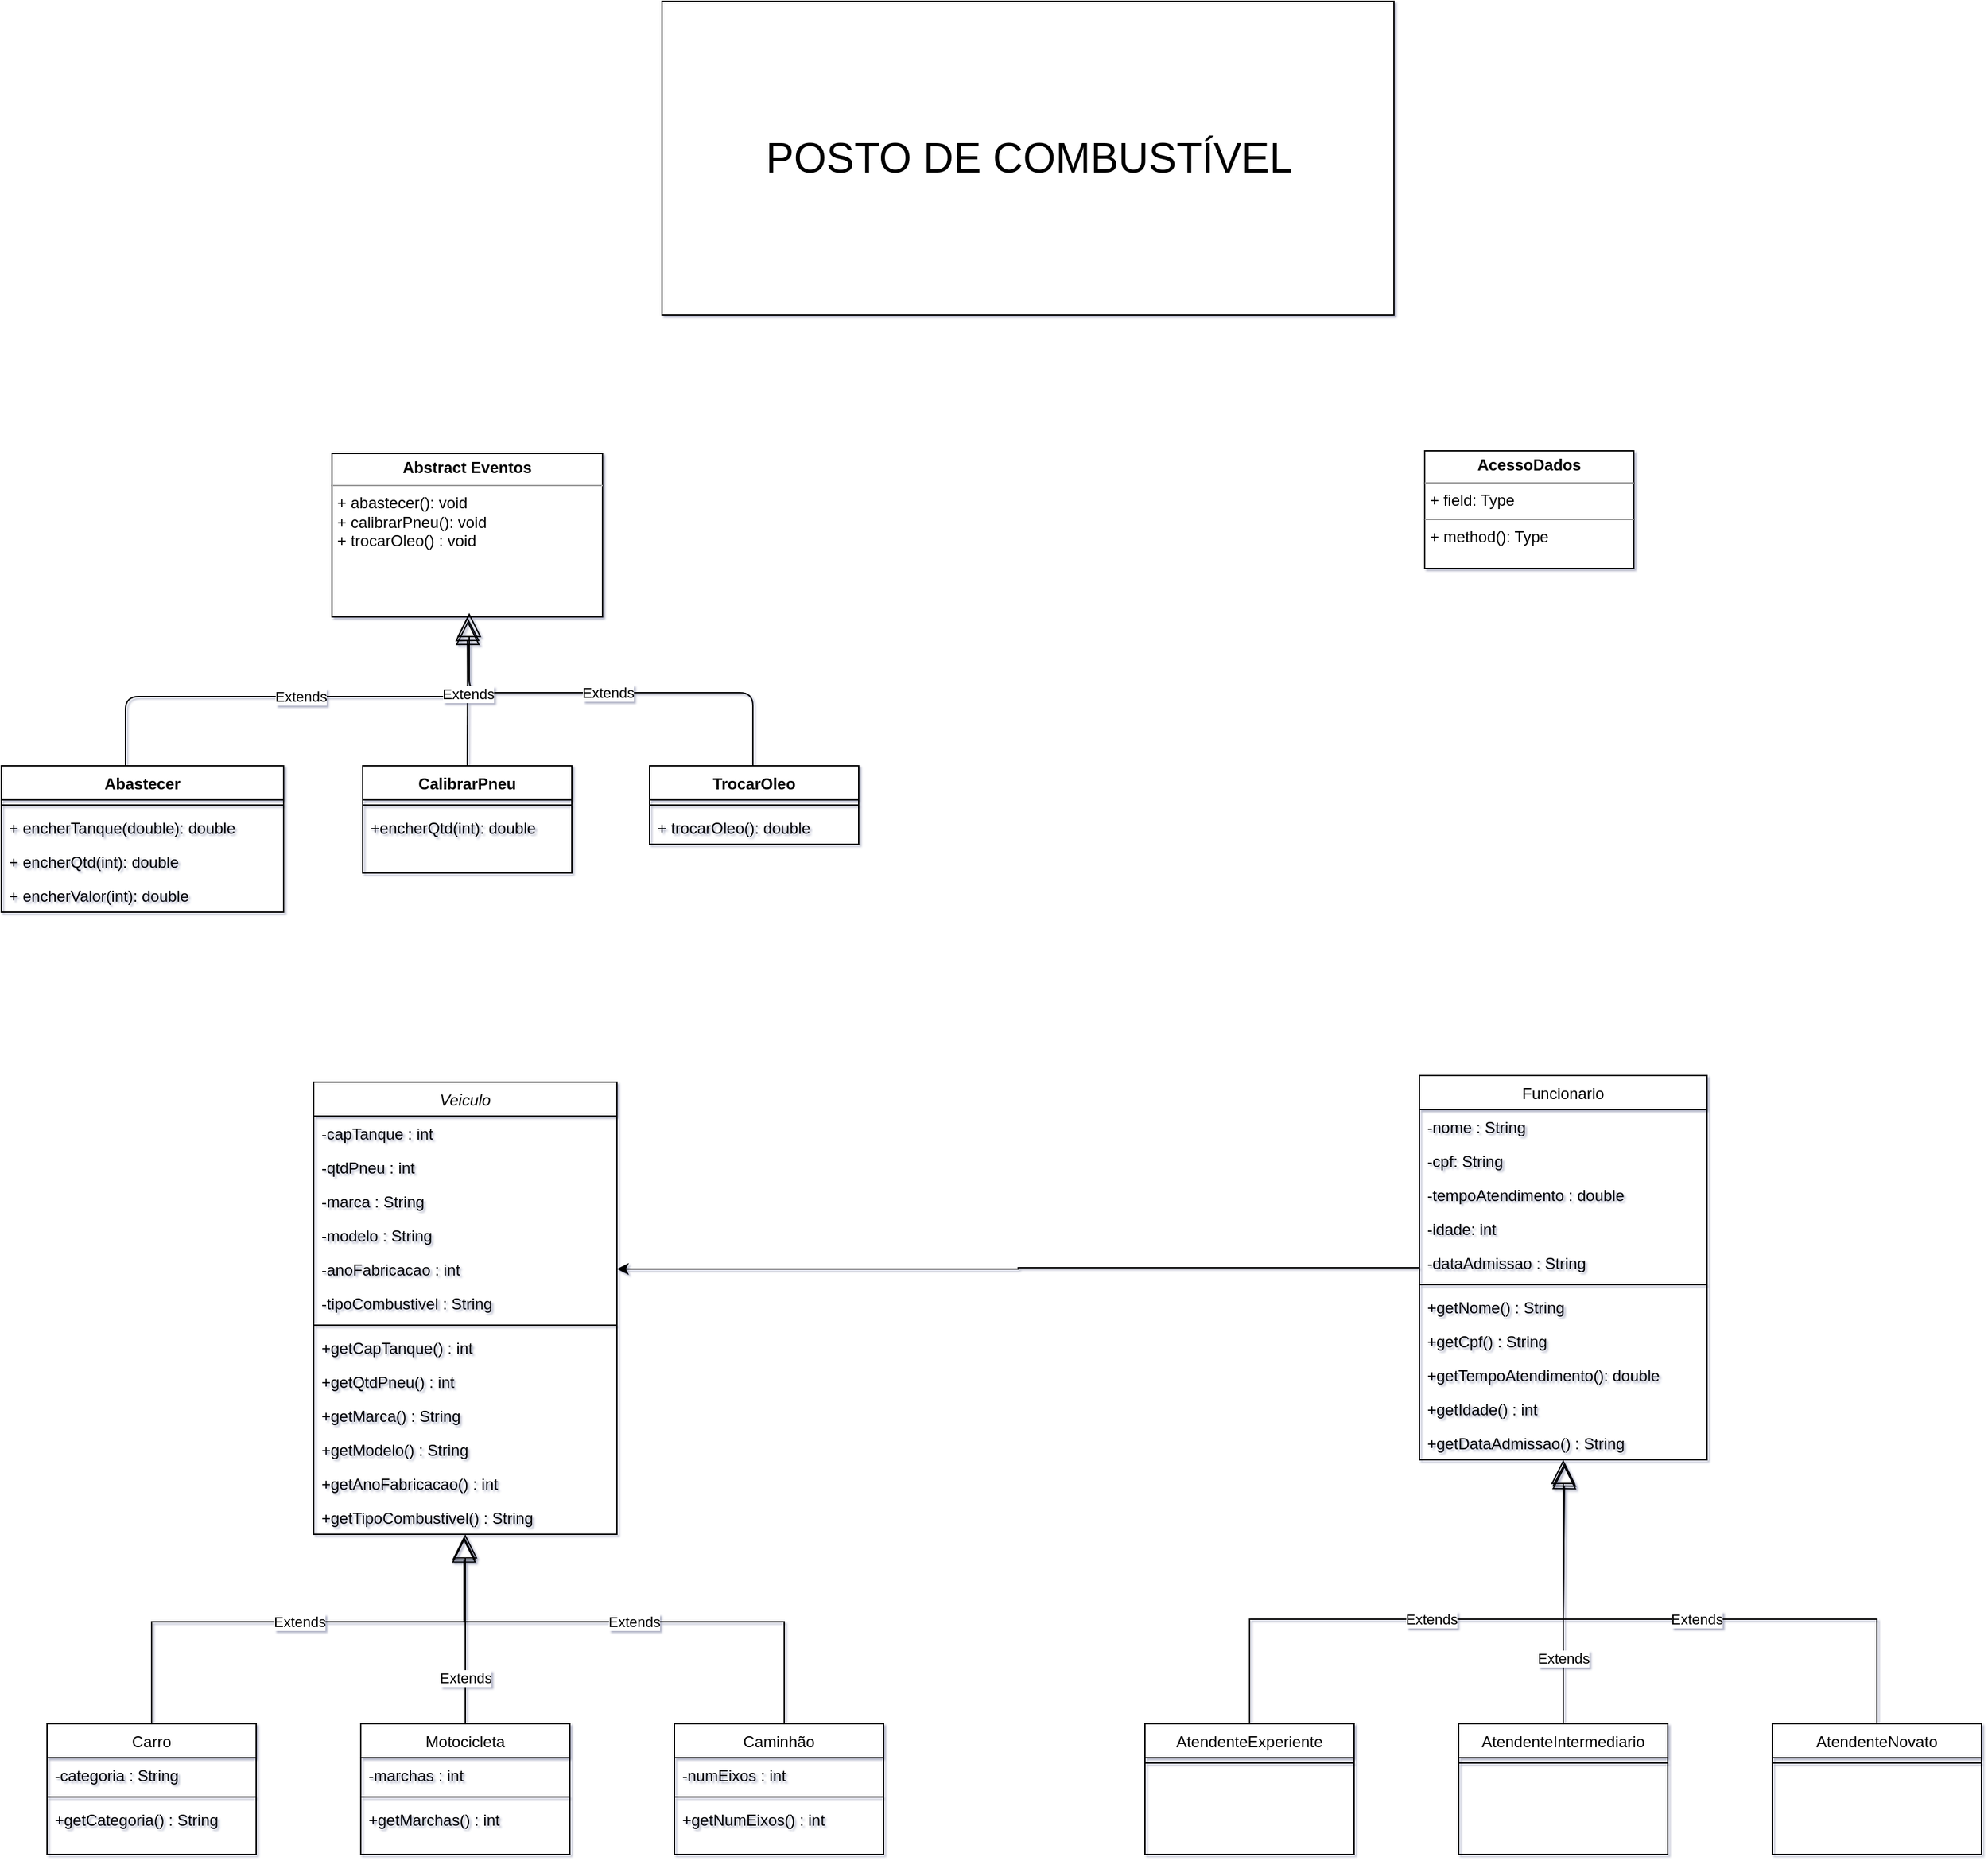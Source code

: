 <mxfile version="13.4.2" type="device"><diagram id="C5RBs43oDa-KdzZeNtuy" name="Page-1"><mxGraphModel dx="1708" dy="3274" grid="0" gridSize="10" guides="1" tooltips="1" connect="1" arrows="1" fold="1" page="1" pageScale="1" pageWidth="827" pageHeight="1169" math="0" shadow="1"><root><mxCell id="WIyWlLk6GJQsqaUBKTNV-0"/><mxCell id="WIyWlLk6GJQsqaUBKTNV-1" parent="WIyWlLk6GJQsqaUBKTNV-0"/><mxCell id="3dAM6gRLRtSA5m9t7RRt-65" style="edgeStyle=orthogonalEdgeStyle;rounded=0;orthogonalLoop=1;jettySize=auto;html=1;entryX=1;entryY=0.5;entryDx=0;entryDy=0;" parent="WIyWlLk6GJQsqaUBKTNV-1" source="zkfFHV4jXpPFQw0GAbJ--17" target="zkfFHV4jXpPFQw0GAbJ--3" edge="1"><mxGeometry relative="1" as="geometry"/></mxCell><mxCell id="3dAM6gRLRtSA5m9t7RRt-58" value="Extends" style="endArrow=block;endSize=16;endFill=0;html=1;rounded=0;exitX=0.5;exitY=0;exitDx=0;exitDy=0;" parent="WIyWlLk6GJQsqaUBKTNV-1" source="3dAM6gRLRtSA5m9t7RRt-44" edge="1"><mxGeometry width="160" relative="1" as="geometry"><mxPoint x="974" y="-788" as="sourcePoint"/><mxPoint x="1235" y="-876" as="targetPoint"/><Array as="points"><mxPoint x="994" y="-758"/><mxPoint x="1234" y="-758"/></Array></mxGeometry></mxCell><mxCell id="3dAM6gRLRtSA5m9t7RRt-59" value="Extends" style="endArrow=block;endSize=16;endFill=0;html=1;rounded=0;exitX=0.5;exitY=0;exitDx=0;exitDy=0;" parent="WIyWlLk6GJQsqaUBKTNV-1" source="3dAM6gRLRtSA5m9t7RRt-48" edge="1"><mxGeometry x="-0.01" width="160" relative="1" as="geometry"><mxPoint x="984" y="-678" as="sourcePoint"/><mxPoint x="1235" y="-878" as="targetPoint"/><Array as="points"><mxPoint x="1474" y="-758"/><mxPoint x="1234" y="-758"/></Array><mxPoint as="offset"/></mxGeometry></mxCell><mxCell id="3dAM6gRLRtSA5m9t7RRt-60" value="Extends" style="endArrow=block;endSize=16;endFill=0;html=1;exitX=0.5;exitY=0;exitDx=0;exitDy=0;" parent="WIyWlLk6GJQsqaUBKTNV-1" source="3dAM6gRLRtSA5m9t7RRt-52" target="3dAM6gRLRtSA5m9t7RRt-43" edge="1"><mxGeometry x="-0.5" width="160" relative="1" as="geometry"><mxPoint x="1094" y="-778" as="sourcePoint"/><mxPoint x="1234" y="-838" as="targetPoint"/><mxPoint as="offset"/></mxGeometry></mxCell><mxCell id="3dAM6gRLRtSA5m9t7RRt-61" value="Extends" style="endArrow=block;endSize=16;endFill=0;html=1;rounded=0;exitX=0.5;exitY=0;exitDx=0;exitDy=0;" parent="WIyWlLk6GJQsqaUBKTNV-1" source="zkfFHV4jXpPFQw0GAbJ--13" target="_nYiudS17DPLY4J2O9xs-403" edge="1"><mxGeometry x="-0.518" width="160" relative="1" as="geometry"><mxPoint x="284" y="-758" as="sourcePoint"/><mxPoint x="374" y="-828" as="targetPoint"/><mxPoint as="offset"/></mxGeometry></mxCell><mxCell id="3dAM6gRLRtSA5m9t7RRt-48" value="AtendenteNovato" style="swimlane;fontStyle=0;align=center;verticalAlign=top;childLayout=stackLayout;horizontal=1;startSize=26;horizontalStack=0;resizeParent=1;resizeLast=0;collapsible=1;marginBottom=0;rounded=0;shadow=0;strokeWidth=1;" parent="WIyWlLk6GJQsqaUBKTNV-1" vertex="1"><mxGeometry x="1394" y="-678" width="160" height="100" as="geometry"><mxRectangle x="340" y="380" width="170" height="26" as="alternateBounds"/></mxGeometry></mxCell><mxCell id="3dAM6gRLRtSA5m9t7RRt-50" value="" style="line;html=1;strokeWidth=1;align=left;verticalAlign=middle;spacingTop=-1;spacingLeft=3;spacingRight=3;rotatable=0;labelPosition=right;points=[];portConstraint=eastwest;" parent="3dAM6gRLRtSA5m9t7RRt-48" vertex="1"><mxGeometry y="26" width="160" height="8" as="geometry"/></mxCell><mxCell id="3dAM6gRLRtSA5m9t7RRt-52" value="AtendenteIntermediario" style="swimlane;fontStyle=0;align=center;verticalAlign=top;childLayout=stackLayout;horizontal=1;startSize=26;horizontalStack=0;resizeParent=1;resizeLast=0;collapsible=1;marginBottom=0;rounded=0;shadow=0;strokeWidth=1;" parent="WIyWlLk6GJQsqaUBKTNV-1" vertex="1"><mxGeometry x="1154" y="-678" width="160" height="100" as="geometry"><mxRectangle x="340" y="380" width="170" height="26" as="alternateBounds"/></mxGeometry></mxCell><mxCell id="3dAM6gRLRtSA5m9t7RRt-54" value="" style="line;html=1;strokeWidth=1;align=left;verticalAlign=middle;spacingTop=-1;spacingLeft=3;spacingRight=3;rotatable=0;labelPosition=right;points=[];portConstraint=eastwest;" parent="3dAM6gRLRtSA5m9t7RRt-52" vertex="1"><mxGeometry y="26" width="160" height="8" as="geometry"/></mxCell><mxCell id="3dAM6gRLRtSA5m9t7RRt-44" value="AtendenteExperiente" style="swimlane;fontStyle=0;align=center;verticalAlign=top;childLayout=stackLayout;horizontal=1;startSize=26;horizontalStack=0;resizeParent=1;resizeLast=0;collapsible=1;marginBottom=0;rounded=0;shadow=0;strokeWidth=1;" parent="WIyWlLk6GJQsqaUBKTNV-1" vertex="1"><mxGeometry x="914" y="-678" width="160" height="100" as="geometry"><mxRectangle x="130" y="380" width="160" height="26" as="alternateBounds"/></mxGeometry></mxCell><mxCell id="3dAM6gRLRtSA5m9t7RRt-46" value="" style="line;html=1;strokeWidth=1;align=left;verticalAlign=middle;spacingTop=-1;spacingLeft=3;spacingRight=3;rotatable=0;labelPosition=right;points=[];portConstraint=eastwest;" parent="3dAM6gRLRtSA5m9t7RRt-44" vertex="1"><mxGeometry y="26" width="160" height="8" as="geometry"/></mxCell><mxCell id="zkfFHV4jXpPFQw0GAbJ--13" value="Motocicleta" style="swimlane;fontStyle=0;align=center;verticalAlign=top;childLayout=stackLayout;horizontal=1;startSize=26;horizontalStack=0;resizeParent=1;resizeLast=0;collapsible=1;marginBottom=0;rounded=0;shadow=0;strokeWidth=1;" parent="WIyWlLk6GJQsqaUBKTNV-1" vertex="1"><mxGeometry x="314" y="-678" width="160" height="100" as="geometry"><mxRectangle x="340" y="380" width="170" height="26" as="alternateBounds"/></mxGeometry></mxCell><mxCell id="zkfFHV4jXpPFQw0GAbJ--14" value="-marchas : int" style="text;align=left;verticalAlign=top;spacingLeft=4;spacingRight=4;overflow=hidden;rotatable=0;points=[[0,0.5],[1,0.5]];portConstraint=eastwest;" parent="zkfFHV4jXpPFQw0GAbJ--13" vertex="1"><mxGeometry y="26" width="160" height="26" as="geometry"/></mxCell><mxCell id="zkfFHV4jXpPFQw0GAbJ--15" value="" style="line;html=1;strokeWidth=1;align=left;verticalAlign=middle;spacingTop=-1;spacingLeft=3;spacingRight=3;rotatable=0;labelPosition=right;points=[];portConstraint=eastwest;" parent="zkfFHV4jXpPFQw0GAbJ--13" vertex="1"><mxGeometry y="52" width="160" height="8" as="geometry"/></mxCell><mxCell id="3dAM6gRLRtSA5m9t7RRt-36" value="+getMarchas() : int" style="text;align=left;verticalAlign=top;spacingLeft=4;spacingRight=4;overflow=hidden;rotatable=0;points=[[0,0.5],[1,0.5]];portConstraint=eastwest;fontStyle=0" parent="zkfFHV4jXpPFQw0GAbJ--13" vertex="1"><mxGeometry y="60" width="160" height="26" as="geometry"/></mxCell><mxCell id="3dAM6gRLRtSA5m9t7RRt-0" value="Caminhão" style="swimlane;fontStyle=0;align=center;verticalAlign=top;childLayout=stackLayout;horizontal=1;startSize=26;horizontalStack=0;resizeParent=1;resizeLast=0;collapsible=1;marginBottom=0;rounded=0;shadow=0;strokeWidth=1;" parent="WIyWlLk6GJQsqaUBKTNV-1" vertex="1"><mxGeometry x="554" y="-678" width="160" height="100" as="geometry"><mxRectangle x="340" y="380" width="170" height="26" as="alternateBounds"/></mxGeometry></mxCell><mxCell id="3dAM6gRLRtSA5m9t7RRt-1" value="-numEixos : int" style="text;align=left;verticalAlign=top;spacingLeft=4;spacingRight=4;overflow=hidden;rotatable=0;points=[[0,0.5],[1,0.5]];portConstraint=eastwest;" parent="3dAM6gRLRtSA5m9t7RRt-0" vertex="1"><mxGeometry y="26" width="160" height="26" as="geometry"/></mxCell><mxCell id="3dAM6gRLRtSA5m9t7RRt-2" value="" style="line;html=1;strokeWidth=1;align=left;verticalAlign=middle;spacingTop=-1;spacingLeft=3;spacingRight=3;rotatable=0;labelPosition=right;points=[];portConstraint=eastwest;" parent="3dAM6gRLRtSA5m9t7RRt-0" vertex="1"><mxGeometry y="52" width="160" height="8" as="geometry"/></mxCell><mxCell id="3dAM6gRLRtSA5m9t7RRt-37" value="+getNumEixos() : int" style="text;align=left;verticalAlign=top;spacingLeft=4;spacingRight=4;overflow=hidden;rotatable=0;points=[[0,0.5],[1,0.5]];portConstraint=eastwest;fontStyle=0" parent="3dAM6gRLRtSA5m9t7RRt-0" vertex="1"><mxGeometry y="60" width="160" height="26" as="geometry"/></mxCell><mxCell id="zkfFHV4jXpPFQw0GAbJ--6" value="Carro" style="swimlane;fontStyle=0;align=center;verticalAlign=top;childLayout=stackLayout;horizontal=1;startSize=26;horizontalStack=0;resizeParent=1;resizeLast=0;collapsible=1;marginBottom=0;rounded=0;shadow=0;strokeWidth=1;" parent="WIyWlLk6GJQsqaUBKTNV-1" vertex="1"><mxGeometry x="74" y="-678" width="160" height="100" as="geometry"><mxRectangle x="130" y="380" width="160" height="26" as="alternateBounds"/></mxGeometry></mxCell><mxCell id="zkfFHV4jXpPFQw0GAbJ--7" value="-categoria : String" style="text;align=left;verticalAlign=top;spacingLeft=4;spacingRight=4;overflow=hidden;rotatable=0;points=[[0,0.5],[1,0.5]];portConstraint=eastwest;" parent="zkfFHV4jXpPFQw0GAbJ--6" vertex="1"><mxGeometry y="26" width="160" height="26" as="geometry"/></mxCell><mxCell id="zkfFHV4jXpPFQw0GAbJ--9" value="" style="line;html=1;strokeWidth=1;align=left;verticalAlign=middle;spacingTop=-1;spacingLeft=3;spacingRight=3;rotatable=0;labelPosition=right;points=[];portConstraint=eastwest;" parent="zkfFHV4jXpPFQw0GAbJ--6" vertex="1"><mxGeometry y="52" width="160" height="8" as="geometry"/></mxCell><mxCell id="zkfFHV4jXpPFQw0GAbJ--10" value="+getCategoria() : String" style="text;align=left;verticalAlign=top;spacingLeft=4;spacingRight=4;overflow=hidden;rotatable=0;points=[[0,0.5],[1,0.5]];portConstraint=eastwest;fontStyle=0" parent="zkfFHV4jXpPFQw0GAbJ--6" vertex="1"><mxGeometry y="60" width="160" height="26" as="geometry"/></mxCell><mxCell id="zkfFHV4jXpPFQw0GAbJ--0" value="Veiculo" style="swimlane;fontStyle=2;align=center;verticalAlign=top;childLayout=stackLayout;horizontal=1;startSize=26;horizontalStack=0;resizeParent=1;resizeLast=0;collapsible=1;marginBottom=0;rounded=0;shadow=0;strokeWidth=1;" parent="WIyWlLk6GJQsqaUBKTNV-1" vertex="1"><mxGeometry x="278" y="-1169" width="232" height="346" as="geometry"><mxRectangle x="230" y="140" width="160" height="26" as="alternateBounds"/></mxGeometry></mxCell><mxCell id="zkfFHV4jXpPFQw0GAbJ--1" value="-capTanque : int" style="text;align=left;verticalAlign=top;spacingLeft=4;spacingRight=4;overflow=hidden;rotatable=0;points=[[0,0.5],[1,0.5]];portConstraint=eastwest;" parent="zkfFHV4jXpPFQw0GAbJ--0" vertex="1"><mxGeometry y="26" width="232" height="26" as="geometry"/></mxCell><mxCell id="zkfFHV4jXpPFQw0GAbJ--2" value="-qtdPneu : int" style="text;align=left;verticalAlign=top;spacingLeft=4;spacingRight=4;overflow=hidden;rotatable=0;points=[[0,0.5],[1,0.5]];portConstraint=eastwest;rounded=0;shadow=0;html=0;" parent="zkfFHV4jXpPFQw0GAbJ--0" vertex="1"><mxGeometry y="52" width="232" height="26" as="geometry"/></mxCell><mxCell id="3dAM6gRLRtSA5m9t7RRt-27" value="-marca : String" style="text;align=left;verticalAlign=top;spacingLeft=4;spacingRight=4;overflow=hidden;rotatable=0;points=[[0,0.5],[1,0.5]];portConstraint=eastwest;rounded=0;shadow=0;html=0;" parent="zkfFHV4jXpPFQw0GAbJ--0" vertex="1"><mxGeometry y="78" width="232" height="26" as="geometry"/></mxCell><mxCell id="3dAM6gRLRtSA5m9t7RRt-28" value="-modelo : String" style="text;align=left;verticalAlign=top;spacingLeft=4;spacingRight=4;overflow=hidden;rotatable=0;points=[[0,0.5],[1,0.5]];portConstraint=eastwest;rounded=0;shadow=0;html=0;" parent="zkfFHV4jXpPFQw0GAbJ--0" vertex="1"><mxGeometry y="104" width="232" height="26" as="geometry"/></mxCell><mxCell id="zkfFHV4jXpPFQw0GAbJ--3" value="-anoFabricacao : int" style="text;align=left;verticalAlign=top;spacingLeft=4;spacingRight=4;overflow=hidden;rotatable=0;points=[[0,0.5],[1,0.5]];portConstraint=eastwest;rounded=0;shadow=0;html=0;" parent="zkfFHV4jXpPFQw0GAbJ--0" vertex="1"><mxGeometry y="130" width="232" height="26" as="geometry"/></mxCell><mxCell id="_nYiudS17DPLY4J2O9xs-404" value="-tipoCombustivel : String" style="text;align=left;verticalAlign=top;spacingLeft=4;spacingRight=4;overflow=hidden;rotatable=0;points=[[0,0.5],[1,0.5]];portConstraint=eastwest;rounded=0;shadow=0;html=0;" vertex="1" parent="zkfFHV4jXpPFQw0GAbJ--0"><mxGeometry y="156" width="232" height="26" as="geometry"/></mxCell><mxCell id="zkfFHV4jXpPFQw0GAbJ--4" value="" style="line;html=1;strokeWidth=1;align=left;verticalAlign=middle;spacingTop=-1;spacingLeft=3;spacingRight=3;rotatable=0;labelPosition=right;points=[];portConstraint=eastwest;" parent="zkfFHV4jXpPFQw0GAbJ--0" vertex="1"><mxGeometry y="182" width="232" height="8" as="geometry"/></mxCell><mxCell id="zkfFHV4jXpPFQw0GAbJ--5" value="+getCapTanque() : int" style="text;align=left;verticalAlign=top;spacingLeft=4;spacingRight=4;overflow=hidden;rotatable=0;points=[[0,0.5],[1,0.5]];portConstraint=eastwest;" parent="zkfFHV4jXpPFQw0GAbJ--0" vertex="1"><mxGeometry y="190" width="232" height="26" as="geometry"/></mxCell><mxCell id="3dAM6gRLRtSA5m9t7RRt-25" value="+getQtdPneu() : int" style="text;align=left;verticalAlign=top;spacingLeft=4;spacingRight=4;overflow=hidden;rotatable=0;points=[[0,0.5],[1,0.5]];portConstraint=eastwest;" parent="zkfFHV4jXpPFQw0GAbJ--0" vertex="1"><mxGeometry y="216" width="232" height="26" as="geometry"/></mxCell><mxCell id="3dAM6gRLRtSA5m9t7RRt-26" value="+getMarca() : String" style="text;align=left;verticalAlign=top;spacingLeft=4;spacingRight=4;overflow=hidden;rotatable=0;points=[[0,0.5],[1,0.5]];portConstraint=eastwest;" parent="zkfFHV4jXpPFQw0GAbJ--0" vertex="1"><mxGeometry y="242" width="232" height="26" as="geometry"/></mxCell><mxCell id="3dAM6gRLRtSA5m9t7RRt-29" value="+getModelo() : String" style="text;align=left;verticalAlign=top;spacingLeft=4;spacingRight=4;overflow=hidden;rotatable=0;points=[[0,0.5],[1,0.5]];portConstraint=eastwest;" parent="zkfFHV4jXpPFQw0GAbJ--0" vertex="1"><mxGeometry y="268" width="232" height="26" as="geometry"/></mxCell><mxCell id="3dAM6gRLRtSA5m9t7RRt-30" value="+getAnoFabricacao() : int" style="text;align=left;verticalAlign=top;spacingLeft=4;spacingRight=4;overflow=hidden;rotatable=0;points=[[0,0.5],[1,0.5]];portConstraint=eastwest;" parent="zkfFHV4jXpPFQw0GAbJ--0" vertex="1"><mxGeometry y="294" width="232" height="26" as="geometry"/></mxCell><mxCell id="_nYiudS17DPLY4J2O9xs-403" value="+getTipoCombustivel() : String" style="text;align=left;verticalAlign=top;spacingLeft=4;spacingRight=4;overflow=hidden;rotatable=0;points=[[0,0.5],[1,0.5]];portConstraint=eastwest;rounded=0;shadow=0;html=0;" vertex="1" parent="zkfFHV4jXpPFQw0GAbJ--0"><mxGeometry y="320" width="232" height="26" as="geometry"/></mxCell><mxCell id="_nYiudS17DPLY4J2O9xs-405" value="Extends" style="endArrow=block;endSize=16;endFill=0;html=1;exitX=0.5;exitY=0;exitDx=0;exitDy=0;entryX=0.496;entryY=1.058;entryDx=0;entryDy=0;entryPerimeter=0;rounded=0;" edge="1" parent="WIyWlLk6GJQsqaUBKTNV-1" source="zkfFHV4jXpPFQw0GAbJ--6" target="_nYiudS17DPLY4J2O9xs-403"><mxGeometry width="160" relative="1" as="geometry"><mxPoint x="123" y="-731" as="sourcePoint"/><mxPoint x="283" y="-731" as="targetPoint"/><Array as="points"><mxPoint x="154" y="-756"/><mxPoint x="393" y="-756"/></Array></mxGeometry></mxCell><mxCell id="_nYiudS17DPLY4J2O9xs-406" value="Extends" style="endArrow=block;endSize=16;endFill=0;html=1;exitX=0.5;exitY=0;exitDx=0;exitDy=0;entryX=0.496;entryY=1.122;entryDx=0;entryDy=0;entryPerimeter=0;rounded=0;" edge="1" parent="WIyWlLk6GJQsqaUBKTNV-1" target="_nYiudS17DPLY4J2O9xs-403"><mxGeometry width="160" relative="1" as="geometry"><mxPoint x="638.0" y="-678.0" as="sourcePoint"/><mxPoint x="877.072" y="-821.492" as="targetPoint"/><Array as="points"><mxPoint x="638" y="-756"/><mxPoint x="393" y="-756"/></Array></mxGeometry></mxCell><mxCell id="zkfFHV4jXpPFQw0GAbJ--17" value="Funcionario" style="swimlane;fontStyle=0;align=center;verticalAlign=top;childLayout=stackLayout;horizontal=1;startSize=26;horizontalStack=0;resizeParent=1;resizeLast=0;collapsible=1;marginBottom=0;rounded=0;shadow=0;strokeWidth=1;" parent="WIyWlLk6GJQsqaUBKTNV-1" vertex="1"><mxGeometry x="1124" y="-1174" width="220" height="294" as="geometry"><mxRectangle x="550" y="140" width="160" height="26" as="alternateBounds"/></mxGeometry></mxCell><mxCell id="zkfFHV4jXpPFQw0GAbJ--18" value="-nome : String" style="text;align=left;verticalAlign=top;spacingLeft=4;spacingRight=4;overflow=hidden;rotatable=0;points=[[0,0.5],[1,0.5]];portConstraint=eastwest;" parent="zkfFHV4jXpPFQw0GAbJ--17" vertex="1"><mxGeometry y="26" width="220" height="26" as="geometry"/></mxCell><mxCell id="zkfFHV4jXpPFQw0GAbJ--19" value="-cpf: String" style="text;align=left;verticalAlign=top;spacingLeft=4;spacingRight=4;overflow=hidden;rotatable=0;points=[[0,0.5],[1,0.5]];portConstraint=eastwest;rounded=0;shadow=0;html=0;" parent="zkfFHV4jXpPFQw0GAbJ--17" vertex="1"><mxGeometry y="52" width="220" height="26" as="geometry"/></mxCell><mxCell id="zkfFHV4jXpPFQw0GAbJ--20" value="-tempoAtendimento : double" style="text;align=left;verticalAlign=top;spacingLeft=4;spacingRight=4;overflow=hidden;rotatable=0;points=[[0,0.5],[1,0.5]];portConstraint=eastwest;rounded=0;shadow=0;html=0;" parent="zkfFHV4jXpPFQw0GAbJ--17" vertex="1"><mxGeometry y="78" width="220" height="26" as="geometry"/></mxCell><mxCell id="zkfFHV4jXpPFQw0GAbJ--21" value="-idade: int" style="text;align=left;verticalAlign=top;spacingLeft=4;spacingRight=4;overflow=hidden;rotatable=0;points=[[0,0.5],[1,0.5]];portConstraint=eastwest;rounded=0;shadow=0;html=0;" parent="zkfFHV4jXpPFQw0GAbJ--17" vertex="1"><mxGeometry y="104" width="220" height="26" as="geometry"/></mxCell><mxCell id="zkfFHV4jXpPFQw0GAbJ--22" value="-dataAdmissao : String" style="text;align=left;verticalAlign=top;spacingLeft=4;spacingRight=4;overflow=hidden;rotatable=0;points=[[0,0.5],[1,0.5]];portConstraint=eastwest;rounded=0;shadow=0;html=0;" parent="zkfFHV4jXpPFQw0GAbJ--17" vertex="1"><mxGeometry y="130" width="220" height="26" as="geometry"/></mxCell><mxCell id="zkfFHV4jXpPFQw0GAbJ--23" value="" style="line;html=1;strokeWidth=1;align=left;verticalAlign=middle;spacingTop=-1;spacingLeft=3;spacingRight=3;rotatable=0;labelPosition=right;points=[];portConstraint=eastwest;" parent="zkfFHV4jXpPFQw0GAbJ--17" vertex="1"><mxGeometry y="156" width="220" height="8" as="geometry"/></mxCell><mxCell id="zkfFHV4jXpPFQw0GAbJ--24" value="+getNome() : String" style="text;align=left;verticalAlign=top;spacingLeft=4;spacingRight=4;overflow=hidden;rotatable=0;points=[[0,0.5],[1,0.5]];portConstraint=eastwest;" parent="zkfFHV4jXpPFQw0GAbJ--17" vertex="1"><mxGeometry y="164" width="220" height="26" as="geometry"/></mxCell><mxCell id="zkfFHV4jXpPFQw0GAbJ--25" value="+getCpf() : String" style="text;align=left;verticalAlign=top;spacingLeft=4;spacingRight=4;overflow=hidden;rotatable=0;points=[[0,0.5],[1,0.5]];portConstraint=eastwest;" parent="zkfFHV4jXpPFQw0GAbJ--17" vertex="1"><mxGeometry y="190" width="220" height="26" as="geometry"/></mxCell><mxCell id="3dAM6gRLRtSA5m9t7RRt-41" value="+getTempoAtendimento(): double" style="text;align=left;verticalAlign=top;spacingLeft=4;spacingRight=4;overflow=hidden;rotatable=0;points=[[0,0.5],[1,0.5]];portConstraint=eastwest;" parent="zkfFHV4jXpPFQw0GAbJ--17" vertex="1"><mxGeometry y="216" width="220" height="26" as="geometry"/></mxCell><mxCell id="3dAM6gRLRtSA5m9t7RRt-42" value="+getIdade() : int" style="text;align=left;verticalAlign=top;spacingLeft=4;spacingRight=4;overflow=hidden;rotatable=0;points=[[0,0.5],[1,0.5]];portConstraint=eastwest;" parent="zkfFHV4jXpPFQw0GAbJ--17" vertex="1"><mxGeometry y="242" width="220" height="26" as="geometry"/></mxCell><mxCell id="3dAM6gRLRtSA5m9t7RRt-43" value="+getDataAdmissao() : String" style="text;align=left;verticalAlign=top;spacingLeft=4;spacingRight=4;overflow=hidden;rotatable=0;points=[[0,0.5],[1,0.5]];portConstraint=eastwest;" parent="zkfFHV4jXpPFQw0GAbJ--17" vertex="1"><mxGeometry y="268" width="220" height="26" as="geometry"/></mxCell><mxCell id="_nYiudS17DPLY4J2O9xs-421" value="&lt;p style=&quot;margin: 0px ; margin-top: 4px ; text-align: center&quot;&gt;&lt;b&gt;Abstract Eventos&lt;/b&gt;&lt;/p&gt;&lt;hr size=&quot;1&quot;&gt;&lt;p style=&quot;margin: 0px ; margin-left: 4px&quot;&gt;&lt;/p&gt;&lt;p style=&quot;margin: 0px 0px 0px 4px&quot;&gt;+ abastecer(): void&lt;br&gt;+ calibrarPneu(): void&lt;/p&gt;&lt;p style=&quot;margin: 0px 0px 0px 4px&quot;&gt;+ trocarOleo() : void&lt;/p&gt;" style="verticalAlign=top;align=left;overflow=fill;fontSize=12;fontFamily=Helvetica;html=1;" vertex="1" parent="WIyWlLk6GJQsqaUBKTNV-1"><mxGeometry x="292" y="-1650" width="207" height="125" as="geometry"/></mxCell><mxCell id="_nYiudS17DPLY4J2O9xs-446" value="&lt;font style=&quot;font-size: 32px&quot;&gt;POSTO DE COMBUSTÍVEL&lt;/font&gt;" style="html=1;" vertex="1" parent="WIyWlLk6GJQsqaUBKTNV-1"><mxGeometry x="544.5" y="-1996" width="560" height="240" as="geometry"/></mxCell><mxCell id="_nYiudS17DPLY4J2O9xs-447" value="Extends" style="endArrow=block;endSize=16;endFill=0;html=1;entryX=0.5;entryY=1;entryDx=0;entryDy=0;" edge="1" parent="WIyWlLk6GJQsqaUBKTNV-1" target="_nYiudS17DPLY4J2O9xs-421"><mxGeometry width="160" relative="1" as="geometry"><mxPoint x="134" y="-1408" as="sourcePoint"/><mxPoint x="396" y="-1438" as="targetPoint"/><Array as="points"><mxPoint x="134" y="-1408"/><mxPoint x="134" y="-1464"/><mxPoint x="396" y="-1464"/></Array></mxGeometry></mxCell><mxCell id="_nYiudS17DPLY4J2O9xs-448" value="Extends" style="endArrow=block;endSize=16;endFill=0;html=1;" edge="1" parent="WIyWlLk6GJQsqaUBKTNV-1"><mxGeometry width="160" relative="1" as="geometry"><mxPoint x="614" y="-1411" as="sourcePoint"/><mxPoint x="397" y="-1528" as="targetPoint"/><Array as="points"><mxPoint x="614" y="-1411"/><mxPoint x="614" y="-1467"/><mxPoint x="397" y="-1467"/></Array></mxGeometry></mxCell><mxCell id="_nYiudS17DPLY4J2O9xs-449" value="Extends" style="endArrow=block;endSize=16;endFill=0;html=1;exitX=0.5;exitY=0;exitDx=0;exitDy=0;" edge="1" parent="WIyWlLk6GJQsqaUBKTNV-1" source="_nYiudS17DPLY4J2O9xs-434"><mxGeometry width="160" relative="1" as="geometry"><mxPoint x="435" y="-1438" as="sourcePoint"/><mxPoint x="396" y="-1522" as="targetPoint"/></mxGeometry></mxCell><mxCell id="_nYiudS17DPLY4J2O9xs-434" value="CalibrarPneu" style="swimlane;fontStyle=1;align=center;verticalAlign=top;childLayout=stackLayout;horizontal=1;startSize=26;horizontalStack=0;resizeParent=1;resizeParentMax=0;resizeLast=0;collapsible=1;marginBottom=0;" vertex="1" parent="WIyWlLk6GJQsqaUBKTNV-1"><mxGeometry x="315.5" y="-1411" width="160" height="82" as="geometry"/></mxCell><mxCell id="_nYiudS17DPLY4J2O9xs-436" value="" style="line;strokeWidth=1;fillColor=none;align=left;verticalAlign=middle;spacingTop=-1;spacingLeft=3;spacingRight=3;rotatable=0;labelPosition=right;points=[];portConstraint=eastwest;" vertex="1" parent="_nYiudS17DPLY4J2O9xs-434"><mxGeometry y="26" width="160" height="8" as="geometry"/></mxCell><mxCell id="_nYiudS17DPLY4J2O9xs-437" value="+encherQtd(int): double" style="text;strokeColor=none;fillColor=none;align=left;verticalAlign=top;spacingLeft=4;spacingRight=4;overflow=hidden;rotatable=0;points=[[0,0.5],[1,0.5]];portConstraint=eastwest;" vertex="1" parent="_nYiudS17DPLY4J2O9xs-434"><mxGeometry y="34" width="160" height="48" as="geometry"/></mxCell><mxCell id="_nYiudS17DPLY4J2O9xs-438" value="TrocarOleo" style="swimlane;fontStyle=1;align=center;verticalAlign=top;childLayout=stackLayout;horizontal=1;startSize=26;horizontalStack=0;resizeParent=1;resizeParentMax=0;resizeLast=0;collapsible=1;marginBottom=0;" vertex="1" parent="WIyWlLk6GJQsqaUBKTNV-1"><mxGeometry x="535" y="-1411" width="160" height="60" as="geometry"/></mxCell><mxCell id="_nYiudS17DPLY4J2O9xs-440" value="" style="line;strokeWidth=1;fillColor=none;align=left;verticalAlign=middle;spacingTop=-1;spacingLeft=3;spacingRight=3;rotatable=0;labelPosition=right;points=[];portConstraint=eastwest;" vertex="1" parent="_nYiudS17DPLY4J2O9xs-438"><mxGeometry y="26" width="160" height="8" as="geometry"/></mxCell><mxCell id="_nYiudS17DPLY4J2O9xs-441" value="+ trocarOleo(): double " style="text;strokeColor=none;fillColor=none;align=left;verticalAlign=top;spacingLeft=4;spacingRight=4;overflow=hidden;rotatable=0;points=[[0,0.5],[1,0.5]];portConstraint=eastwest;" vertex="1" parent="_nYiudS17DPLY4J2O9xs-438"><mxGeometry y="34" width="160" height="26" as="geometry"/></mxCell><mxCell id="_nYiudS17DPLY4J2O9xs-430" value="Abastecer" style="swimlane;fontStyle=1;align=center;verticalAlign=top;childLayout=stackLayout;horizontal=1;startSize=26;horizontalStack=0;resizeParent=1;resizeParentMax=0;resizeLast=0;collapsible=1;marginBottom=0;" vertex="1" parent="WIyWlLk6GJQsqaUBKTNV-1"><mxGeometry x="39" y="-1411" width="216" height="112" as="geometry"/></mxCell><mxCell id="_nYiudS17DPLY4J2O9xs-432" value="" style="line;strokeWidth=1;fillColor=none;align=left;verticalAlign=middle;spacingTop=-1;spacingLeft=3;spacingRight=3;rotatable=0;labelPosition=right;points=[];portConstraint=eastwest;" vertex="1" parent="_nYiudS17DPLY4J2O9xs-430"><mxGeometry y="26" width="216" height="8" as="geometry"/></mxCell><mxCell id="_nYiudS17DPLY4J2O9xs-433" value="+ encherTanque(double): double" style="text;strokeColor=none;fillColor=none;align=left;verticalAlign=top;spacingLeft=4;spacingRight=4;overflow=hidden;rotatable=0;points=[[0,0.5],[1,0.5]];portConstraint=eastwest;" vertex="1" parent="_nYiudS17DPLY4J2O9xs-430"><mxGeometry y="34" width="216" height="26" as="geometry"/></mxCell><mxCell id="_nYiudS17DPLY4J2O9xs-442" value="+ encherQtd(int): double" style="text;strokeColor=none;fillColor=none;align=left;verticalAlign=top;spacingLeft=4;spacingRight=4;overflow=hidden;rotatable=0;points=[[0,0.5],[1,0.5]];portConstraint=eastwest;" vertex="1" parent="_nYiudS17DPLY4J2O9xs-430"><mxGeometry y="60" width="216" height="26" as="geometry"/></mxCell><mxCell id="_nYiudS17DPLY4J2O9xs-444" value="+ encherValor(int): double" style="text;strokeColor=none;fillColor=none;align=left;verticalAlign=top;spacingLeft=4;spacingRight=4;overflow=hidden;rotatable=0;points=[[0,0.5],[1,0.5]];portConstraint=eastwest;" vertex="1" parent="_nYiudS17DPLY4J2O9xs-430"><mxGeometry y="86" width="216" height="26" as="geometry"/></mxCell><mxCell id="_nYiudS17DPLY4J2O9xs-450" value="&lt;p style=&quot;margin: 0px ; margin-top: 4px ; text-align: center&quot;&gt;&lt;b&gt;AcessoDados&lt;/b&gt;&lt;/p&gt;&lt;hr size=&quot;1&quot;&gt;&lt;p style=&quot;margin: 0px ; margin-left: 4px&quot;&gt;+ field: Type&lt;/p&gt;&lt;hr size=&quot;1&quot;&gt;&lt;p style=&quot;margin: 0px ; margin-left: 4px&quot;&gt;+ method(): Type&lt;/p&gt;" style="verticalAlign=top;align=left;overflow=fill;fontSize=12;fontFamily=Helvetica;html=1;" vertex="1" parent="WIyWlLk6GJQsqaUBKTNV-1"><mxGeometry x="1128" y="-1652" width="160" height="90" as="geometry"/></mxCell></root></mxGraphModel></diagram></mxfile>